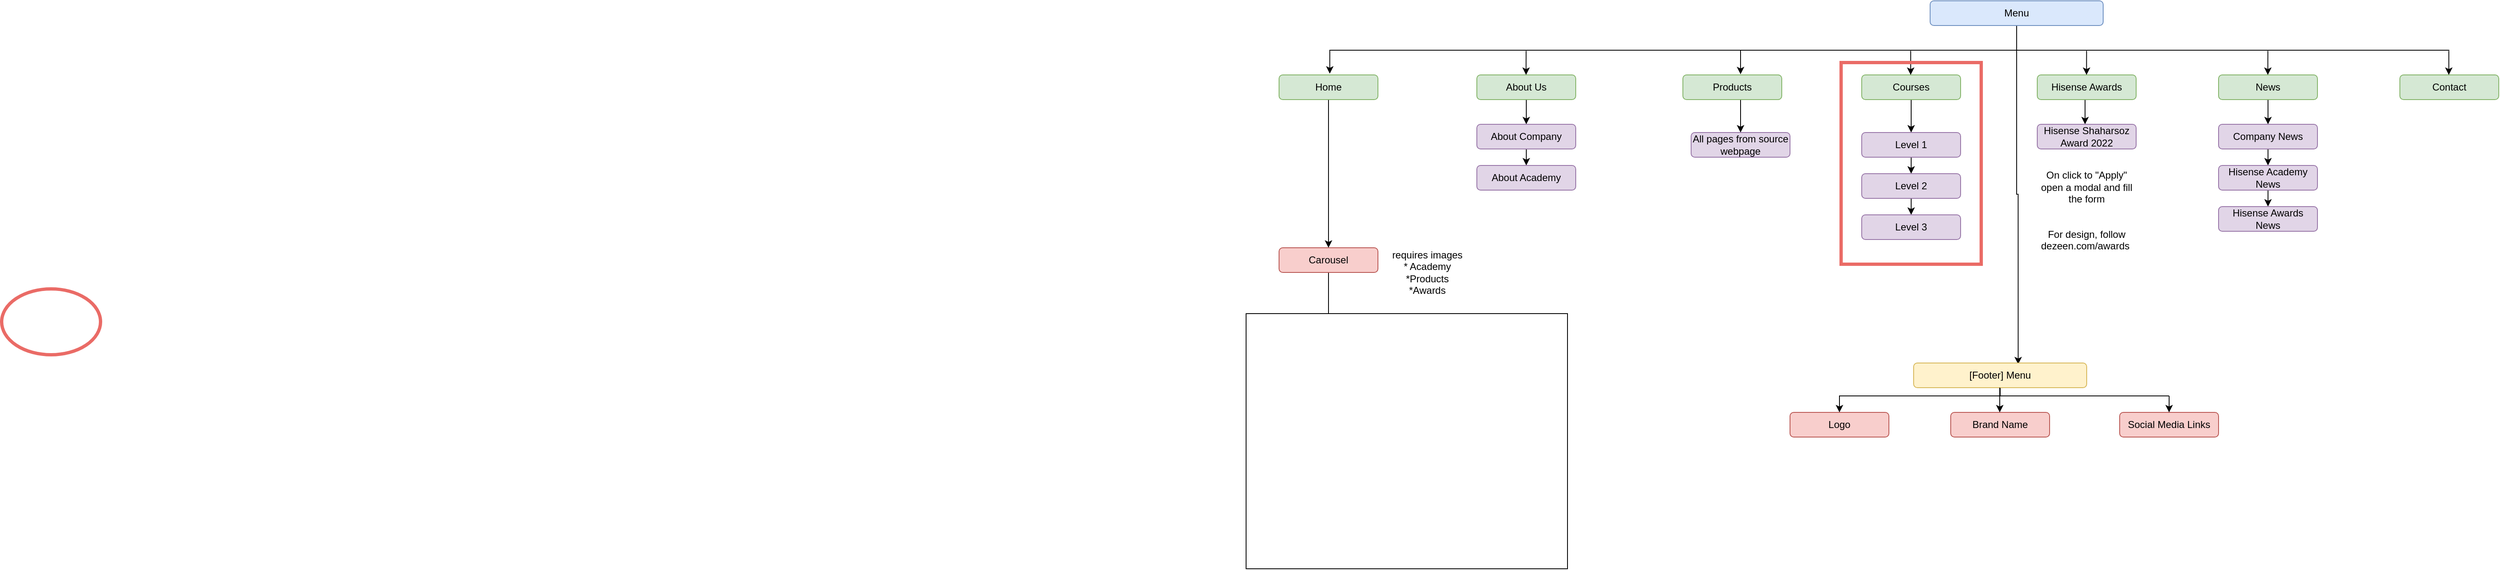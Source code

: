 <mxfile version="18.2.0" type="device"><diagram id="aGufUiOZIANmNkiZRrRb" name="Page-1"><mxGraphModel dx="2912" dy="602" grid="1" gridSize="10" guides="1" tooltips="1" connect="1" arrows="1" fold="1" page="1" pageScale="1" pageWidth="827" pageHeight="1169" math="0" shadow="0"><root><mxCell id="0"/><mxCell id="1" parent="0"/><mxCell id="2jHPtw_fxPef5yzJqvyI-12" style="edgeStyle=orthogonalEdgeStyle;rounded=0;orthogonalLoop=1;jettySize=auto;html=1;exitX=0.5;exitY=1;exitDx=0;exitDy=0;entryX=0.513;entryY=-0.051;entryDx=0;entryDy=0;entryPerimeter=0;" parent="1" source="2jHPtw_fxPef5yzJqvyI-1" target="2jHPtw_fxPef5yzJqvyI-44" edge="1"><mxGeometry relative="1" as="geometry"><Array as="points"><mxPoint x="1275" y="210"/><mxPoint x="442" y="210"/></Array></mxGeometry></mxCell><mxCell id="2jHPtw_fxPef5yzJqvyI-76" style="edgeStyle=orthogonalEdgeStyle;rounded=0;orthogonalLoop=1;jettySize=auto;html=1;exitX=0.5;exitY=1;exitDx=0;exitDy=0;entryX=0.604;entryY=0.052;entryDx=0;entryDy=0;entryPerimeter=0;fontSize=36;" parent="1" source="2jHPtw_fxPef5yzJqvyI-1" target="2jHPtw_fxPef5yzJqvyI-35" edge="1"><mxGeometry relative="1" as="geometry"><Array as="points"><mxPoint x="1275" y="385"/><mxPoint x="1277" y="385"/></Array></mxGeometry></mxCell><mxCell id="2jHPtw_fxPef5yzJqvyI-1" value="Menu" style="rounded=1;whiteSpace=wrap;html=1;fillColor=#dae8fc;strokeColor=#6c8ebf;" parent="1" vertex="1"><mxGeometry x="1170" y="150" width="210" height="30" as="geometry"/></mxCell><mxCell id="2jHPtw_fxPef5yzJqvyI-79" style="edgeStyle=orthogonalEdgeStyle;rounded=0;orthogonalLoop=1;jettySize=auto;html=1;exitX=0.5;exitY=1;exitDx=0;exitDy=0;entryX=0.5;entryY=0;entryDx=0;entryDy=0;fontSize=36;" parent="1" source="2jHPtw_fxPef5yzJqvyI-2" target="2jHPtw_fxPef5yzJqvyI-8" edge="1"><mxGeometry relative="1" as="geometry"/></mxCell><mxCell id="2jHPtw_fxPef5yzJqvyI-2" value="About Us" style="rounded=1;whiteSpace=wrap;html=1;fillColor=#d5e8d4;strokeColor=#82b366;" parent="1" vertex="1"><mxGeometry x="620" y="240" width="120" height="30" as="geometry"/></mxCell><mxCell id="2jHPtw_fxPef5yzJqvyI-14" value="" style="edgeStyle=orthogonalEdgeStyle;rounded=0;orthogonalLoop=1;jettySize=auto;html=1;" parent="1" source="2jHPtw_fxPef5yzJqvyI-3" target="2jHPtw_fxPef5yzJqvyI-13" edge="1"><mxGeometry relative="1" as="geometry"><Array as="points"><mxPoint x="940" y="290"/><mxPoint x="940" y="290"/></Array></mxGeometry></mxCell><mxCell id="2jHPtw_fxPef5yzJqvyI-3" value="Products" style="rounded=1;whiteSpace=wrap;html=1;fillColor=#d5e8d4;strokeColor=#82b366;" parent="1" vertex="1"><mxGeometry x="870" y="240" width="120" height="30" as="geometry"/></mxCell><mxCell id="2jHPtw_fxPef5yzJqvyI-23" value="" style="edgeStyle=orthogonalEdgeStyle;rounded=0;orthogonalLoop=1;jettySize=auto;html=1;" parent="1" source="2jHPtw_fxPef5yzJqvyI-4" edge="1"><mxGeometry relative="1" as="geometry"><mxPoint x="1147" y="310" as="targetPoint"/></mxGeometry></mxCell><mxCell id="2jHPtw_fxPef5yzJqvyI-4" value="Courses" style="rounded=1;whiteSpace=wrap;html=1;fillColor=#d5e8d4;strokeColor=#82b366;" parent="1" vertex="1"><mxGeometry x="1087" y="240" width="120" height="30" as="geometry"/></mxCell><mxCell id="2jHPtw_fxPef5yzJqvyI-31" style="edgeStyle=orthogonalEdgeStyle;rounded=0;orthogonalLoop=1;jettySize=auto;html=1;exitX=0.5;exitY=1;exitDx=0;exitDy=0;" parent="1" source="2jHPtw_fxPef5yzJqvyI-5" edge="1"><mxGeometry relative="1" as="geometry"><mxPoint x="1358" y="300" as="targetPoint"/></mxGeometry></mxCell><mxCell id="2jHPtw_fxPef5yzJqvyI-5" value="Hisense Awards" style="rounded=1;whiteSpace=wrap;html=1;fillColor=#d5e8d4;strokeColor=#82b366;" parent="1" vertex="1"><mxGeometry x="1300" y="240" width="120" height="30" as="geometry"/></mxCell><mxCell id="2jHPtw_fxPef5yzJqvyI-6" value="Contact" style="rounded=1;whiteSpace=wrap;html=1;fillColor=#d5e8d4;strokeColor=#82b366;" parent="1" vertex="1"><mxGeometry x="1740" y="240" width="120" height="30" as="geometry"/></mxCell><mxCell id="2jHPtw_fxPef5yzJqvyI-39" style="edgeStyle=orthogonalEdgeStyle;rounded=0;orthogonalLoop=1;jettySize=auto;html=1;exitX=0.5;exitY=1;exitDx=0;exitDy=0;entryX=0.5;entryY=0;entryDx=0;entryDy=0;" parent="1" source="2jHPtw_fxPef5yzJqvyI-7" target="2jHPtw_fxPef5yzJqvyI-36" edge="1"><mxGeometry relative="1" as="geometry"/></mxCell><mxCell id="2jHPtw_fxPef5yzJqvyI-7" value="News" style="rounded=1;whiteSpace=wrap;html=1;fillColor=#d5e8d4;strokeColor=#82b366;" parent="1" vertex="1"><mxGeometry x="1520" y="240" width="120" height="30" as="geometry"/></mxCell><mxCell id="2jHPtw_fxPef5yzJqvyI-80" style="edgeStyle=orthogonalEdgeStyle;rounded=0;orthogonalLoop=1;jettySize=auto;html=1;exitX=0.5;exitY=1;exitDx=0;exitDy=0;entryX=0.5;entryY=0;entryDx=0;entryDy=0;fontSize=36;" parent="1" source="2jHPtw_fxPef5yzJqvyI-8" target="2jHPtw_fxPef5yzJqvyI-9" edge="1"><mxGeometry relative="1" as="geometry"/></mxCell><mxCell id="2jHPtw_fxPef5yzJqvyI-8" value="About Company" style="rounded=1;whiteSpace=wrap;html=1;fillColor=#e1d5e7;strokeColor=#9673a6;" parent="1" vertex="1"><mxGeometry x="620" y="300" width="120" height="30" as="geometry"/></mxCell><mxCell id="2jHPtw_fxPef5yzJqvyI-9" value="About Academy" style="rounded=1;whiteSpace=wrap;html=1;fillColor=#e1d5e7;strokeColor=#9673a6;" parent="1" vertex="1"><mxGeometry x="620" y="350" width="120" height="30" as="geometry"/></mxCell><mxCell id="2jHPtw_fxPef5yzJqvyI-13" value="All pages from source webpage" style="rounded=1;whiteSpace=wrap;html=1;fillColor=#e1d5e7;strokeColor=#9673a6;" parent="1" vertex="1"><mxGeometry x="880" y="310" width="120" height="30" as="geometry"/></mxCell><mxCell id="2jHPtw_fxPef5yzJqvyI-15" value="" style="endArrow=classic;html=1;rounded=0;entryX=0.583;entryY=-0.027;entryDx=0;entryDy=0;entryPerimeter=0;" parent="1" target="2jHPtw_fxPef5yzJqvyI-3" edge="1"><mxGeometry width="50" height="50" relative="1" as="geometry"><mxPoint x="940" y="210" as="sourcePoint"/><mxPoint x="1110" y="290" as="targetPoint"/></mxGeometry></mxCell><mxCell id="2jHPtw_fxPef5yzJqvyI-24" style="edgeStyle=orthogonalEdgeStyle;rounded=0;orthogonalLoop=1;jettySize=auto;html=1;exitX=0.5;exitY=1;exitDx=0;exitDy=0;entryX=0.5;entryY=0;entryDx=0;entryDy=0;" parent="1" source="2jHPtw_fxPef5yzJqvyI-16" target="2jHPtw_fxPef5yzJqvyI-17" edge="1"><mxGeometry relative="1" as="geometry"/></mxCell><mxCell id="2jHPtw_fxPef5yzJqvyI-16" value="Level 1" style="rounded=1;whiteSpace=wrap;html=1;fillColor=#e1d5e7;strokeColor=#9673a6;" parent="1" vertex="1"><mxGeometry x="1087" y="310" width="120" height="30" as="geometry"/></mxCell><mxCell id="2jHPtw_fxPef5yzJqvyI-21" style="edgeStyle=orthogonalEdgeStyle;rounded=0;orthogonalLoop=1;jettySize=auto;html=1;exitX=0.5;exitY=1;exitDx=0;exitDy=0;entryX=0.5;entryY=0;entryDx=0;entryDy=0;" parent="1" source="2jHPtw_fxPef5yzJqvyI-17" target="2jHPtw_fxPef5yzJqvyI-18" edge="1"><mxGeometry relative="1" as="geometry"/></mxCell><mxCell id="2jHPtw_fxPef5yzJqvyI-17" value="Level 2" style="rounded=1;whiteSpace=wrap;html=1;fillColor=#e1d5e7;strokeColor=#9673a6;" parent="1" vertex="1"><mxGeometry x="1087" y="360" width="120" height="30" as="geometry"/></mxCell><mxCell id="2jHPtw_fxPef5yzJqvyI-18" value="Level 3" style="rounded=1;whiteSpace=wrap;html=1;fillColor=#e1d5e7;strokeColor=#9673a6;" parent="1" vertex="1"><mxGeometry x="1087" y="410" width="120" height="30" as="geometry"/></mxCell><mxCell id="2jHPtw_fxPef5yzJqvyI-19" value="" style="endArrow=classic;html=1;rounded=0;entryX=0.583;entryY=-0.027;entryDx=0;entryDy=0;entryPerimeter=0;" parent="1" edge="1"><mxGeometry width="50" height="50" relative="1" as="geometry"><mxPoint x="1146.45" y="210.81" as="sourcePoint"/><mxPoint x="1146.41" y="240.0" as="targetPoint"/></mxGeometry></mxCell><mxCell id="2jHPtw_fxPef5yzJqvyI-26" value="" style="rounded=0;whiteSpace=wrap;html=1;fillColor=none;strokeWidth=4;strokeColor=#EA6B66;" parent="1" vertex="1"><mxGeometry x="1062" y="225" width="170" height="245" as="geometry"/></mxCell><mxCell id="2jHPtw_fxPef5yzJqvyI-27" value="On click to &quot;Apply&quot; open a modal and fill the form&lt;br&gt;&lt;br&gt;&lt;br&gt;For design, follow dezeen.com/awards&amp;nbsp;" style="text;html=1;strokeColor=none;fillColor=none;align=center;verticalAlign=middle;whiteSpace=wrap;rounded=0;" parent="1" vertex="1"><mxGeometry x="1300" y="350" width="120" height="110" as="geometry"/></mxCell><mxCell id="2jHPtw_fxPef5yzJqvyI-30" value="&lt;span style=&quot;text-align: left&quot;&gt;Hisense Shaharsoz Award 2022&lt;/span&gt;" style="rounded=1;whiteSpace=wrap;html=1;fillColor=#e1d5e7;strokeColor=#9673a6;" parent="1" vertex="1"><mxGeometry x="1300" y="300" width="120" height="30" as="geometry"/></mxCell><mxCell id="2jHPtw_fxPef5yzJqvyI-32" value="" style="endArrow=classic;html=1;rounded=0;entryX=0.583;entryY=-0.027;entryDx=0;entryDy=0;entryPerimeter=0;" parent="1" edge="1"><mxGeometry width="50" height="50" relative="1" as="geometry"><mxPoint x="1359.84" y="210.81" as="sourcePoint"/><mxPoint x="1359.8" y="240" as="targetPoint"/></mxGeometry></mxCell><mxCell id="2jHPtw_fxPef5yzJqvyI-33" value="" style="endArrow=classic;html=1;rounded=0;entryX=0.583;entryY=-0.027;entryDx=0;entryDy=0;entryPerimeter=0;" parent="1" edge="1"><mxGeometry width="50" height="50" relative="1" as="geometry"><mxPoint x="1579.84" y="210.81" as="sourcePoint"/><mxPoint x="1579.8" y="240" as="targetPoint"/></mxGeometry></mxCell><mxCell id="2jHPtw_fxPef5yzJqvyI-34" value="" style="endArrow=classic;html=1;rounded=0;entryX=0.583;entryY=-0.027;entryDx=0;entryDy=0;entryPerimeter=0;" parent="1" edge="1"><mxGeometry width="50" height="50" relative="1" as="geometry"><mxPoint x="1799.42" y="210.81" as="sourcePoint"/><mxPoint x="1799.38" y="240" as="targetPoint"/></mxGeometry></mxCell><mxCell id="2jHPtw_fxPef5yzJqvyI-62" style="edgeStyle=orthogonalEdgeStyle;rounded=0;orthogonalLoop=1;jettySize=auto;html=1;exitX=0.5;exitY=1;exitDx=0;exitDy=0;entryX=0.5;entryY=0;entryDx=0;entryDy=0;" parent="1" source="2jHPtw_fxPef5yzJqvyI-35" target="2jHPtw_fxPef5yzJqvyI-42" edge="1"><mxGeometry relative="1" as="geometry"><Array as="points"><mxPoint x="1255" y="630"/><mxPoint x="1060" y="630"/></Array></mxGeometry></mxCell><mxCell id="2jHPtw_fxPef5yzJqvyI-35" value="[Footer] Menu" style="rounded=1;whiteSpace=wrap;html=1;fillColor=#fff2cc;strokeColor=#d6b656;" parent="1" vertex="1"><mxGeometry x="1150" y="590" width="210" height="30" as="geometry"/></mxCell><mxCell id="2jHPtw_fxPef5yzJqvyI-40" style="edgeStyle=orthogonalEdgeStyle;rounded=0;orthogonalLoop=1;jettySize=auto;html=1;exitX=0.5;exitY=1;exitDx=0;exitDy=0;entryX=0.5;entryY=0;entryDx=0;entryDy=0;" parent="1" source="2jHPtw_fxPef5yzJqvyI-36" target="2jHPtw_fxPef5yzJqvyI-37" edge="1"><mxGeometry relative="1" as="geometry"/></mxCell><mxCell id="2jHPtw_fxPef5yzJqvyI-36" value="Company News" style="rounded=1;whiteSpace=wrap;html=1;fillColor=#e1d5e7;strokeColor=#9673a6;" parent="1" vertex="1"><mxGeometry x="1520" y="300" width="120" height="30" as="geometry"/></mxCell><mxCell id="2jHPtw_fxPef5yzJqvyI-41" style="edgeStyle=orthogonalEdgeStyle;rounded=0;orthogonalLoop=1;jettySize=auto;html=1;exitX=0.5;exitY=1;exitDx=0;exitDy=0;entryX=0.5;entryY=0;entryDx=0;entryDy=0;" parent="1" source="2jHPtw_fxPef5yzJqvyI-37" target="2jHPtw_fxPef5yzJqvyI-38" edge="1"><mxGeometry relative="1" as="geometry"/></mxCell><mxCell id="2jHPtw_fxPef5yzJqvyI-37" value="Hisense Academy News" style="rounded=1;whiteSpace=wrap;html=1;fillColor=#e1d5e7;strokeColor=#9673a6;" parent="1" vertex="1"><mxGeometry x="1520" y="350" width="120" height="30" as="geometry"/></mxCell><mxCell id="2jHPtw_fxPef5yzJqvyI-38" value="Hisense Awards News" style="rounded=1;whiteSpace=wrap;html=1;fillColor=#e1d5e7;strokeColor=#9673a6;" parent="1" vertex="1"><mxGeometry x="1520" y="400" width="120" height="30" as="geometry"/></mxCell><mxCell id="2jHPtw_fxPef5yzJqvyI-42" value="Logo" style="rounded=1;whiteSpace=wrap;html=1;fillColor=#f8cecc;strokeColor=#b85450;" parent="1" vertex="1"><mxGeometry x="1000" y="650" width="120" height="30" as="geometry"/></mxCell><mxCell id="2jHPtw_fxPef5yzJqvyI-43" value="Brand Name" style="rounded=1;whiteSpace=wrap;html=1;fillColor=#f8cecc;strokeColor=#b85450;" parent="1" vertex="1"><mxGeometry x="1195" y="650" width="120" height="30" as="geometry"/></mxCell><mxCell id="2jHPtw_fxPef5yzJqvyI-55" style="edgeStyle=orthogonalEdgeStyle;rounded=0;orthogonalLoop=1;jettySize=auto;html=1;exitX=0.5;exitY=1;exitDx=0;exitDy=0;entryX=0.5;entryY=0;entryDx=0;entryDy=0;" parent="1" source="2jHPtw_fxPef5yzJqvyI-44" target="2jHPtw_fxPef5yzJqvyI-48" edge="1"><mxGeometry relative="1" as="geometry"/></mxCell><mxCell id="2jHPtw_fxPef5yzJqvyI-44" value="Home" style="rounded=1;whiteSpace=wrap;html=1;fillColor=#d5e8d4;strokeColor=#82b366;" parent="1" vertex="1"><mxGeometry x="380" y="240" width="120" height="30" as="geometry"/></mxCell><mxCell id="2jHPtw_fxPef5yzJqvyI-45" value="" style="endArrow=classic;html=1;rounded=0;entryX=0.583;entryY=-0.027;entryDx=0;entryDy=0;entryPerimeter=0;" parent="1" edge="1"><mxGeometry width="50" height="50" relative="1" as="geometry"><mxPoint x="679.78" y="210.81" as="sourcePoint"/><mxPoint x="679.74" y="240" as="targetPoint"/></mxGeometry></mxCell><mxCell id="2jHPtw_fxPef5yzJqvyI-46" value="requires images&lt;br&gt;* Academy&lt;br&gt;*Products&lt;br&gt;*Awards" style="text;html=1;strokeColor=none;fillColor=none;align=center;verticalAlign=middle;whiteSpace=wrap;rounded=0;" parent="1" vertex="1"><mxGeometry x="500" y="440" width="120" height="80" as="geometry"/></mxCell><mxCell id="2jHPtw_fxPef5yzJqvyI-56" style="edgeStyle=orthogonalEdgeStyle;rounded=0;orthogonalLoop=1;jettySize=auto;html=1;exitX=0.5;exitY=1;exitDx=0;exitDy=0;entryX=0.5;entryY=0;entryDx=0;entryDy=0;" parent="1" source="2jHPtw_fxPef5yzJqvyI-48" target="2jHPtw_fxPef5yzJqvyI-49" edge="1"><mxGeometry relative="1" as="geometry"/></mxCell><mxCell id="2jHPtw_fxPef5yzJqvyI-48" value="Carousel" style="rounded=1;whiteSpace=wrap;html=1;fillColor=#f8cecc;strokeColor=#b85450;" parent="1" vertex="1"><mxGeometry x="380" y="450" width="120" height="30" as="geometry"/></mxCell><mxCell id="2jHPtw_fxPef5yzJqvyI-57" style="edgeStyle=orthogonalEdgeStyle;rounded=0;orthogonalLoop=1;jettySize=auto;html=1;exitX=0.5;exitY=1;exitDx=0;exitDy=0;entryX=0.5;entryY=0;entryDx=0;entryDy=0;" parent="1" source="2jHPtw_fxPef5yzJqvyI-49" target="2jHPtw_fxPef5yzJqvyI-50" edge="1"><mxGeometry relative="1" as="geometry"/></mxCell><mxCell id="2jHPtw_fxPef5yzJqvyI-49" value="Academy" style="rounded=1;whiteSpace=wrap;html=1;fillColor=#f8cecc;strokeColor=#b85450;" parent="1" vertex="1"><mxGeometry x="380" y="550" width="120" height="30" as="geometry"/></mxCell><mxCell id="2jHPtw_fxPef5yzJqvyI-58" style="edgeStyle=orthogonalEdgeStyle;rounded=0;orthogonalLoop=1;jettySize=auto;html=1;exitX=0.5;exitY=1;exitDx=0;exitDy=0;entryX=0.5;entryY=0;entryDx=0;entryDy=0;" parent="1" source="2jHPtw_fxPef5yzJqvyI-50" target="2jHPtw_fxPef5yzJqvyI-51" edge="1"><mxGeometry relative="1" as="geometry"/></mxCell><mxCell id="2jHPtw_fxPef5yzJqvyI-50" value="Products" style="rounded=1;whiteSpace=wrap;html=1;fillColor=#f8cecc;strokeColor=#b85450;" parent="1" vertex="1"><mxGeometry x="380" y="650" width="120" height="30" as="geometry"/></mxCell><mxCell id="2jHPtw_fxPef5yzJqvyI-51" value="Awards" style="rounded=1;whiteSpace=wrap;html=1;fillColor=#f8cecc;strokeColor=#b85450;" parent="1" vertex="1"><mxGeometry x="380" y="754.5" width="120" height="30" as="geometry"/></mxCell><mxCell id="2jHPtw_fxPef5yzJqvyI-52" value="Resembles parent webpage" style="text;html=1;strokeColor=none;fillColor=none;align=center;verticalAlign=middle;whiteSpace=wrap;rounded=0;" parent="1" vertex="1"><mxGeometry x="510" y="650" width="120" height="40" as="geometry"/></mxCell><mxCell id="2jHPtw_fxPef5yzJqvyI-53" value="Cards for Levels 1-3, navigate to Courses on click to &quot;Learn More &amp;gt;&quot; or specific course type" style="text;html=1;strokeColor=none;fillColor=none;align=center;verticalAlign=middle;whiteSpace=wrap;rounded=0;" parent="1" vertex="1"><mxGeometry x="510" y="550" width="190" height="40" as="geometry"/></mxCell><mxCell id="2jHPtw_fxPef5yzJqvyI-54" value="Cards for Awards, navigate to Awards on click to &quot;Learn More &amp;gt;&quot; or specific awards type" style="text;html=1;strokeColor=none;fillColor=none;align=center;verticalAlign=middle;whiteSpace=wrap;rounded=0;" parent="1" vertex="1"><mxGeometry x="510" y="754.5" width="190" height="40" as="geometry"/></mxCell><mxCell id="2jHPtw_fxPef5yzJqvyI-61" value="Social Media Links" style="rounded=1;whiteSpace=wrap;html=1;fillColor=#f8cecc;strokeColor=#b85450;" parent="1" vertex="1"><mxGeometry x="1400" y="650" width="120" height="30" as="geometry"/></mxCell><mxCell id="2jHPtw_fxPef5yzJqvyI-64" style="edgeStyle=orthogonalEdgeStyle;rounded=0;orthogonalLoop=1;jettySize=auto;html=1;entryX=0.5;entryY=0;entryDx=0;entryDy=0;" parent="1" edge="1"><mxGeometry relative="1" as="geometry"><mxPoint x="1460" y="630" as="sourcePoint"/><mxPoint x="1460" y="650" as="targetPoint"/></mxGeometry></mxCell><mxCell id="2jHPtw_fxPef5yzJqvyI-65" style="edgeStyle=orthogonalEdgeStyle;rounded=0;orthogonalLoop=1;jettySize=auto;html=1;exitX=0.5;exitY=1;exitDx=0;exitDy=0;entryX=0.5;entryY=0;entryDx=0;entryDy=0;" parent="1" edge="1"><mxGeometry relative="1" as="geometry"><mxPoint x="1254.5" y="620" as="sourcePoint"/><mxPoint x="1254.5" y="650" as="targetPoint"/></mxGeometry></mxCell><mxCell id="2jHPtw_fxPef5yzJqvyI-67" value="" style="endArrow=none;html=1;rounded=0;" parent="1" edge="1"><mxGeometry width="50" height="50" relative="1" as="geometry"><mxPoint x="1270" y="210" as="sourcePoint"/><mxPoint x="1800" y="210" as="targetPoint"/></mxGeometry></mxCell><mxCell id="2jHPtw_fxPef5yzJqvyI-77" value="" style="ellipse;whiteSpace=wrap;html=1;fontSize=36;strokeColor=#EA6B66;strokeWidth=4;fillColor=none;" parent="1" vertex="1"><mxGeometry x="-1170" y="500" width="120" height="80" as="geometry"/></mxCell><mxCell id="2jHPtw_fxPef5yzJqvyI-78" value="" style="endArrow=none;html=1;rounded=0;fontSize=36;" parent="1" edge="1"><mxGeometry width="50" height="50" relative="1" as="geometry"><mxPoint x="1250" y="630" as="sourcePoint"/><mxPoint x="1460" y="630" as="targetPoint"/></mxGeometry></mxCell><mxCell id="5DFjo2DLHQLkfq2RTiU0-1" value="" style="rounded=0;whiteSpace=wrap;html=1;" parent="1" vertex="1"><mxGeometry x="340" y="530" width="390" height="310" as="geometry"/></mxCell></root></mxGraphModel></diagram></mxfile>
